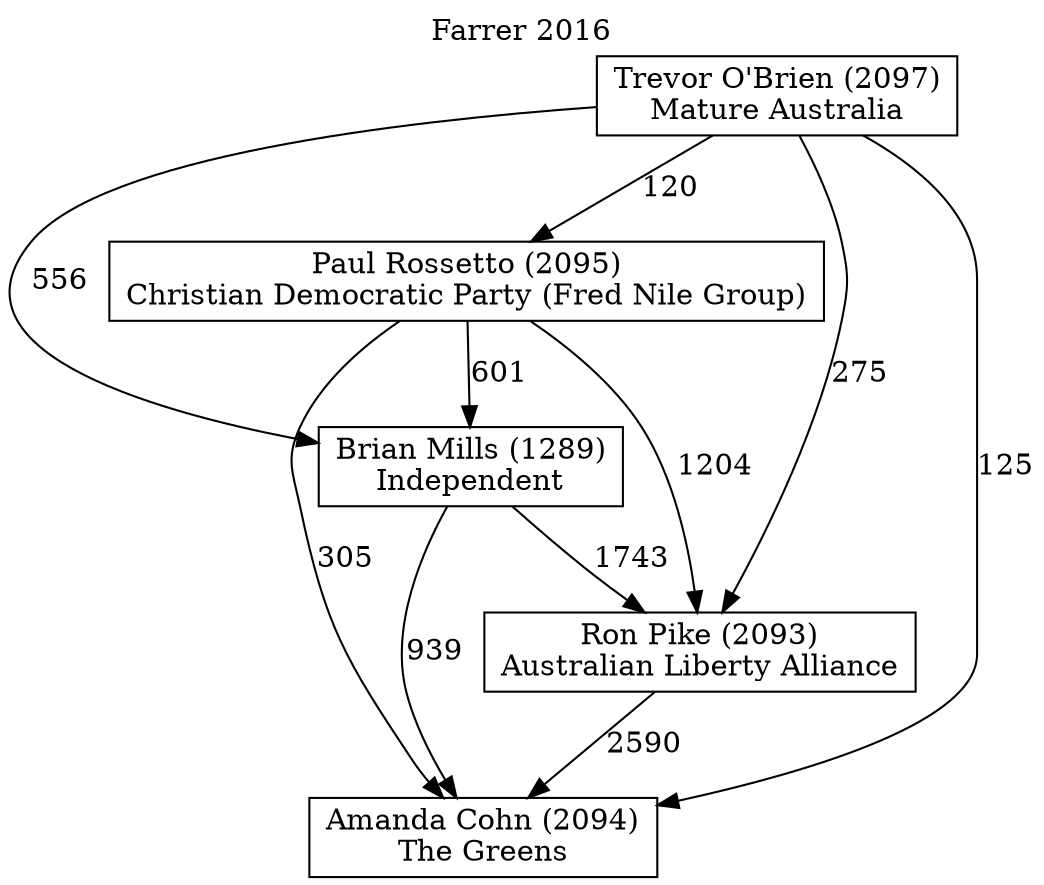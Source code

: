 // House preference flow
digraph "Amanda Cohn (2094)_Farrer_2016" {
	graph [label="Farrer 2016" labelloc=t mclimit=10]
	node [shape=box]
	"Paul Rossetto (2095)" [label="Paul Rossetto (2095)
Christian Democratic Party (Fred Nile Group)"]
	"Brian Mills (1289)" [label="Brian Mills (1289)
Independent"]
	"Ron Pike (2093)" [label="Ron Pike (2093)
Australian Liberty Alliance"]
	"Amanda Cohn (2094)" [label="Amanda Cohn (2094)
The Greens"]
	"Trevor O'Brien (2097)" [label="Trevor O'Brien (2097)
Mature Australia"]
	"Brian Mills (1289)" -> "Ron Pike (2093)" [label=1743]
	"Trevor O'Brien (2097)" -> "Ron Pike (2093)" [label=275]
	"Paul Rossetto (2095)" -> "Brian Mills (1289)" [label=601]
	"Ron Pike (2093)" -> "Amanda Cohn (2094)" [label=2590]
	"Trevor O'Brien (2097)" -> "Brian Mills (1289)" [label=556]
	"Paul Rossetto (2095)" -> "Amanda Cohn (2094)" [label=305]
	"Paul Rossetto (2095)" -> "Ron Pike (2093)" [label=1204]
	"Trevor O'Brien (2097)" -> "Paul Rossetto (2095)" [label=120]
	"Brian Mills (1289)" -> "Amanda Cohn (2094)" [label=939]
	"Trevor O'Brien (2097)" -> "Amanda Cohn (2094)" [label=125]
}
